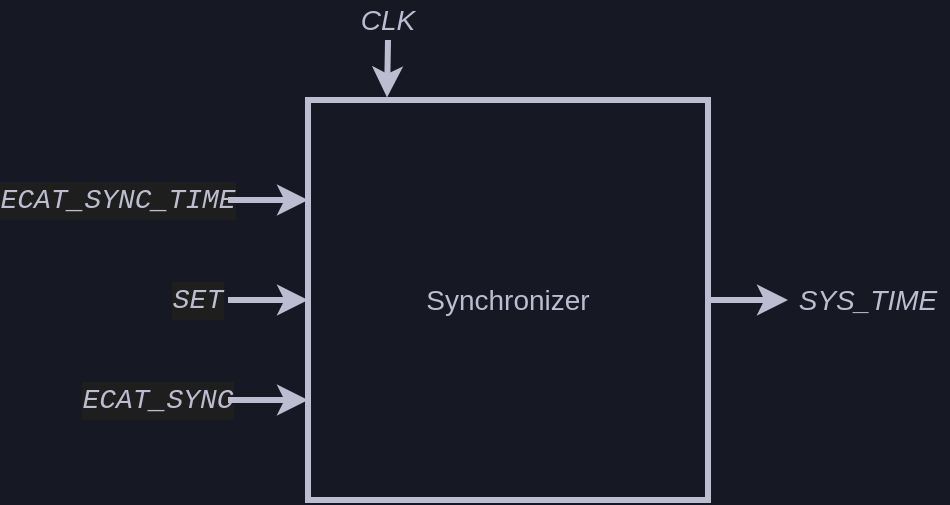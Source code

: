 <mxfile compressed="false">
    <diagram id="86R6ZRfhnQo9sD8B5-7s" name="Page-1">
        <mxGraphModel dx="907" dy="521" grid="1" gridSize="10" guides="1" tooltips="1" connect="1" arrows="1" fold="1" page="1" pageScale="1" pageWidth="827" pageHeight="1169" background="#161923" math="0" shadow="0">
            <root>
                <mxCell id="0"/>
                <mxCell id="1" parent="0"/>
                <mxCell id="Envj31jSL4E8aKWLNrxv-4" value="" style="endArrow=classic;html=1;rounded=0;fontSize=14;fontColor=#BCBDD0;entryX=0;entryY=0.5;entryDx=0;entryDy=0;strokeColor=#bcbdd0;strokeWidth=3;exitX=1;exitY=0.5;exitDx=0;exitDy=0;" parent="1" source="Envj31jSL4E8aKWLNrxv-8" target="36" edge="1">
                    <mxGeometry width="50" height="50" relative="1" as="geometry">
                        <mxPoint x="180" y="-181.26" as="sourcePoint"/>
                        <mxPoint x="260" y="-181.26" as="targetPoint"/>
                    </mxGeometry>
                </mxCell>
                <mxCell id="Envj31jSL4E8aKWLNrxv-8" value="&lt;div style=&quot;background-color: rgb(30, 30, 30); font-family: &amp;quot;hackgennerd console&amp;quot;, &amp;quot;source code pro&amp;quot;, &amp;quot;源ノ角ゴシック code jp n&amp;quot;, consolas, &amp;quot;courier new&amp;quot;, monospace; line-height: 19px; font-size: 14px;&quot;&gt;&lt;i style=&quot;font-size: 14px;&quot;&gt;SET&lt;/i&gt;&lt;/div&gt;" style="text;html=1;strokeColor=none;fillColor=none;align=center;verticalAlign=middle;whiteSpace=wrap;rounded=0;labelBackgroundColor=none;fontSize=14;fontColor=#BCBDD0;" parent="1" vertex="1">
                    <mxGeometry x="160" y="160" width="30" height="40" as="geometry"/>
                </mxCell>
                <mxCell id="19" value="&lt;div style=&quot;background-color: rgb(30, 30, 30); font-family: &amp;quot;hackgennerd console&amp;quot;, &amp;quot;source code pro&amp;quot;, &amp;quot;源ノ角ゴシック code jp n&amp;quot;, consolas, &amp;quot;courier new&amp;quot;, monospace; line-height: 19px; font-size: 14px;&quot;&gt;&lt;i style=&quot;font-size: 14px;&quot;&gt;ECAT_SYNC_TIME&lt;/i&gt;&lt;/div&gt;" style="text;html=1;strokeColor=none;fillColor=none;align=center;verticalAlign=middle;whiteSpace=wrap;rounded=0;labelBackgroundColor=none;fontSize=14;fontColor=#BCBDD0;" parent="1" vertex="1">
                    <mxGeometry x="80" y="110" width="110" height="40" as="geometry"/>
                </mxCell>
                <mxCell id="20" value="" style="endArrow=classic;html=1;rounded=0;fontSize=14;fontColor=#BCBDD0;strokeColor=#bcbdd0;strokeWidth=3;exitX=1;exitY=0.5;exitDx=0;exitDy=0;entryX=0;entryY=0.25;entryDx=0;entryDy=0;" parent="1" source="19" target="36" edge="1">
                    <mxGeometry width="50" height="50" relative="1" as="geometry">
                        <mxPoint x="210" y="-171.26" as="sourcePoint"/>
                        <mxPoint x="190" y="-20" as="targetPoint"/>
                    </mxGeometry>
                </mxCell>
                <mxCell id="22" value="&lt;div style=&quot;background-color: rgb(30, 30, 30); font-family: &amp;quot;hackgennerd console&amp;quot;, &amp;quot;source code pro&amp;quot;, &amp;quot;源ノ角ゴシック code jp n&amp;quot;, consolas, &amp;quot;courier new&amp;quot;, monospace; line-height: 19px; font-size: 14px;&quot;&gt;&lt;i style=&quot;font-size: 14px;&quot;&gt;ECAT_SYNC&lt;/i&gt;&lt;/div&gt;" style="text;html=1;strokeColor=none;fillColor=none;align=center;verticalAlign=middle;whiteSpace=wrap;rounded=0;labelBackgroundColor=none;fontSize=14;fontColor=#BCBDD0;" parent="1" vertex="1">
                    <mxGeometry x="120" y="210" width="70" height="40" as="geometry"/>
                </mxCell>
                <mxCell id="24" value="" style="endArrow=classic;html=1;rounded=0;fontSize=14;fontColor=#BCBDD0;entryX=0;entryY=0.75;entryDx=0;entryDy=0;strokeColor=#bcbdd0;strokeWidth=3;exitX=1;exitY=0.5;exitDx=0;exitDy=0;" parent="1" source="22" target="36" edge="1">
                    <mxGeometry width="50" height="50" relative="1" as="geometry">
                        <mxPoint x="210" y="-271.26" as="sourcePoint"/>
                        <mxPoint x="290" y="-201.26" as="targetPoint"/>
                    </mxGeometry>
                </mxCell>
                <mxCell id="36" value="&lt;font style=&quot;font-size: 14px&quot;&gt;Synchronizer&lt;/font&gt;" style="rounded=0;whiteSpace=wrap;html=1;fontColor=#BCBDD0;labelBackgroundColor=none;fillColor=none;strokeColor=#bcbdd0;strokeWidth=3;fontSize=14;" parent="1" vertex="1">
                    <mxGeometry x="230" y="80" width="200" height="200" as="geometry"/>
                </mxCell>
                <mxCell id="52" value="&lt;i style=&quot;font-size: 14px;&quot;&gt;SYS_TIME&lt;/i&gt;" style="text;html=1;strokeColor=none;fillColor=none;align=center;verticalAlign=middle;whiteSpace=wrap;rounded=0;labelBackgroundColor=none;fontSize=14;fontColor=#BCBDD0;" parent="1" vertex="1">
                    <mxGeometry x="470" y="160" width="80" height="40" as="geometry"/>
                </mxCell>
                <mxCell id="53" value="" style="endArrow=classic;html=1;rounded=0;fontSize=14;fontColor=#BCBDD0;strokeColor=#bcbdd0;strokeWidth=3;exitX=1;exitY=0.5;exitDx=0;exitDy=0;entryX=0;entryY=0.5;entryDx=0;entryDy=0;" parent="1" source="36" target="52" edge="1">
                    <mxGeometry width="50" height="50" relative="1" as="geometry">
                        <mxPoint x="200" y="170" as="sourcePoint"/>
                        <mxPoint x="240" y="170.2" as="targetPoint"/>
                    </mxGeometry>
                </mxCell>
                <mxCell id="57" value="CLK" style="text;html=1;strokeColor=none;fillColor=none;align=center;verticalAlign=middle;whiteSpace=wrap;rounded=0;labelBackgroundColor=none;fontSize=14;fontColor=#BCBDD0;fontStyle=2" parent="1" vertex="1">
                    <mxGeometry x="240" y="30" width="60" height="20" as="geometry"/>
                </mxCell>
                <mxCell id="58" value="" style="endArrow=classic;html=1;rounded=0;fontSize=14;fontColor=#BCBDD0;strokeColor=#bcbdd0;strokeWidth=3;entryX=0.093;entryY=-0.003;entryDx=0;entryDy=0;exitX=0.5;exitY=1;exitDx=0;exitDy=0;entryPerimeter=0;" parent="1" source="57" edge="1">
                    <mxGeometry width="50" height="50" relative="1" as="geometry">
                        <mxPoint x="330" y="320" as="sourcePoint"/>
                        <mxPoint x="269.52" y="78.74" as="targetPoint"/>
                    </mxGeometry>
                </mxCell>
            </root>
        </mxGraphModel>
    </diagram>
</mxfile>
